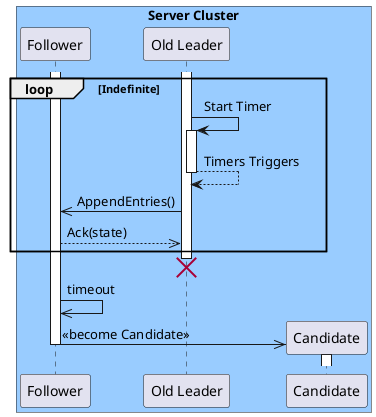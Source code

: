 @startuml
  box "Server Cluster" #99CCFF 
    participant "Follower" as Follower
    participant "Old Leader" as OldLeader
    participant "Candidate" as Candidate
  activate OldLeader
  activate Follower

  loop Indefinite
    OldLeader -> OldLeader ++ : Start Timer
    return Timers Triggers
    OldLeader ->> Follower : AppendEntries()
    Follower -->> OldLeader: Ack(state)
  end group
    destroy OldLeader 

  Follower ->> Follower : timeout
  Follower ->> Candidate ** : <<become Candidate>>
  activate Candidate
  deactivate Follower
end box
@enduml